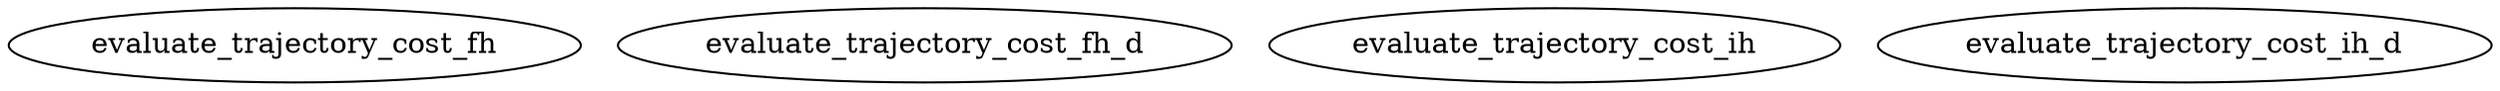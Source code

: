/* Created by mdot for Matlab */
digraph m2html {

  evaluate_trajectory_cost_fh [URL="evaluate_trajectory_cost_fh.html"];
  evaluate_trajectory_cost_fh_d [URL="evaluate_trajectory_cost_fh_d.html"];
  evaluate_trajectory_cost_ih [URL="evaluate_trajectory_cost_ih.html"];
  evaluate_trajectory_cost_ih_d [URL="evaluate_trajectory_cost_ih_d.html"];
}